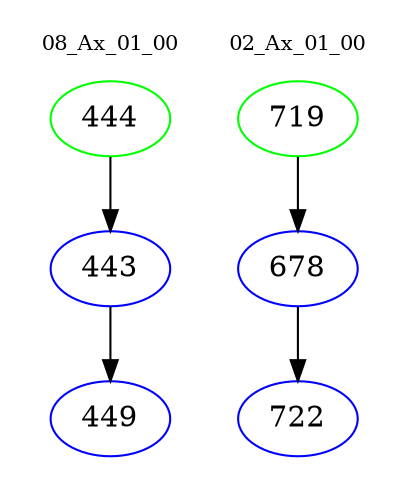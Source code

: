 digraph{
subgraph cluster_0 {
color = white
label = "08_Ax_01_00";
fontsize=10;
T0_444 [label="444", color="green"]
T0_444 -> T0_443 [color="black"]
T0_443 [label="443", color="blue"]
T0_443 -> T0_449 [color="black"]
T0_449 [label="449", color="blue"]
}
subgraph cluster_1 {
color = white
label = "02_Ax_01_00";
fontsize=10;
T1_719 [label="719", color="green"]
T1_719 -> T1_678 [color="black"]
T1_678 [label="678", color="blue"]
T1_678 -> T1_722 [color="black"]
T1_722 [label="722", color="blue"]
}
}
